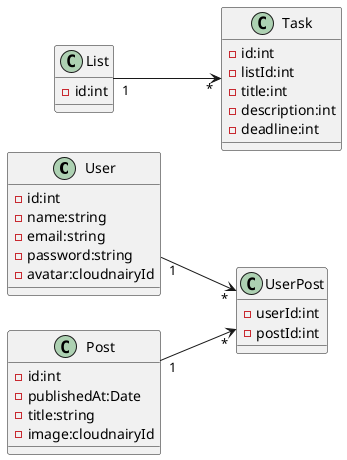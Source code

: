 @startuml
left to right direction
class User{
    -id:int
    -name:string
    -email:string
    -password:string
    -avatar:cloudnairyId
}
class Post{
    -id:int
    -publishedAt:Date
    -title:string
    -image:cloudnairyId
}
class UserPost{
    -userId:int
    -postId:int

}


class List {
    -id:int
}
class Task{
    -id:int
    -listId:int
    -title:int
    -description:int
    -deadline:int
}

List "1" --> "*" Task

User "1" --> "*" UserPost
Post "1" --> "*" UserPost

@enduml